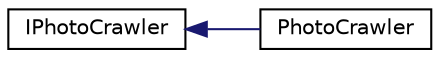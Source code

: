 digraph "Graphical Class Hierarchy"
{
 // LATEX_PDF_SIZE
  edge [fontname="Helvetica",fontsize="10",labelfontname="Helvetica",labelfontsize="10"];
  node [fontname="Helvetica",fontsize="10",shape=record];
  rankdir="LR";
  Node0 [label="IPhotoCrawler",height=0.2,width=0.4,color="black", fillcolor="white", style="filled",URL="$struct_i_photo_crawler.html",tooltip=" "];
  Node0 -> Node1 [dir="back",color="midnightblue",fontsize="10",style="solid",fontname="Helvetica"];
  Node1 [label="PhotoCrawler",height=0.2,width=0.4,color="black", fillcolor="white", style="filled",URL="$class_photo_crawler.html",tooltip=" "];
}
